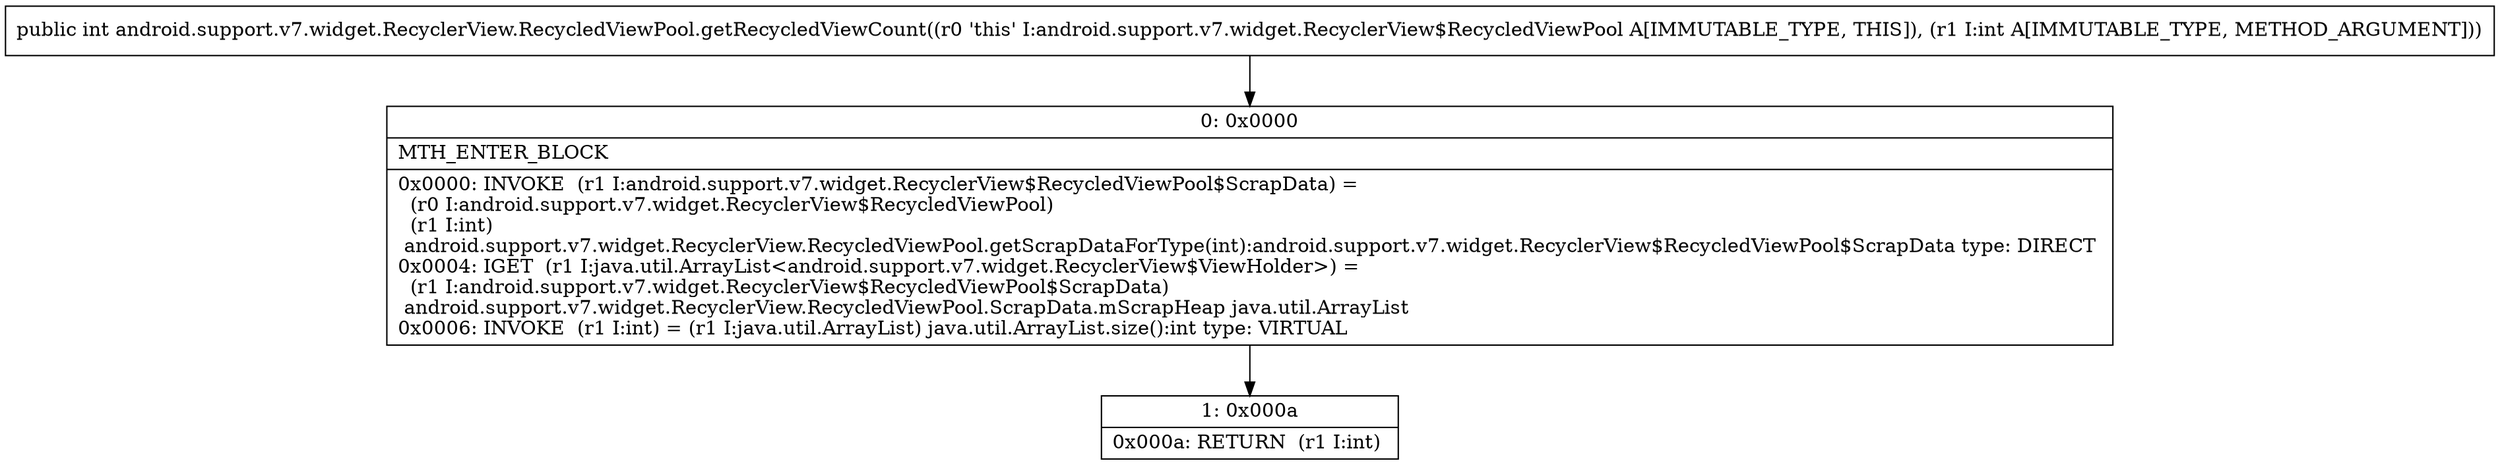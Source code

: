 digraph "CFG forandroid.support.v7.widget.RecyclerView.RecycledViewPool.getRecycledViewCount(I)I" {
Node_0 [shape=record,label="{0\:\ 0x0000|MTH_ENTER_BLOCK\l|0x0000: INVOKE  (r1 I:android.support.v7.widget.RecyclerView$RecycledViewPool$ScrapData) = \l  (r0 I:android.support.v7.widget.RecyclerView$RecycledViewPool)\l  (r1 I:int)\l android.support.v7.widget.RecyclerView.RecycledViewPool.getScrapDataForType(int):android.support.v7.widget.RecyclerView$RecycledViewPool$ScrapData type: DIRECT \l0x0004: IGET  (r1 I:java.util.ArrayList\<android.support.v7.widget.RecyclerView$ViewHolder\>) = \l  (r1 I:android.support.v7.widget.RecyclerView$RecycledViewPool$ScrapData)\l android.support.v7.widget.RecyclerView.RecycledViewPool.ScrapData.mScrapHeap java.util.ArrayList \l0x0006: INVOKE  (r1 I:int) = (r1 I:java.util.ArrayList) java.util.ArrayList.size():int type: VIRTUAL \l}"];
Node_1 [shape=record,label="{1\:\ 0x000a|0x000a: RETURN  (r1 I:int) \l}"];
MethodNode[shape=record,label="{public int android.support.v7.widget.RecyclerView.RecycledViewPool.getRecycledViewCount((r0 'this' I:android.support.v7.widget.RecyclerView$RecycledViewPool A[IMMUTABLE_TYPE, THIS]), (r1 I:int A[IMMUTABLE_TYPE, METHOD_ARGUMENT])) }"];
MethodNode -> Node_0;
Node_0 -> Node_1;
}

